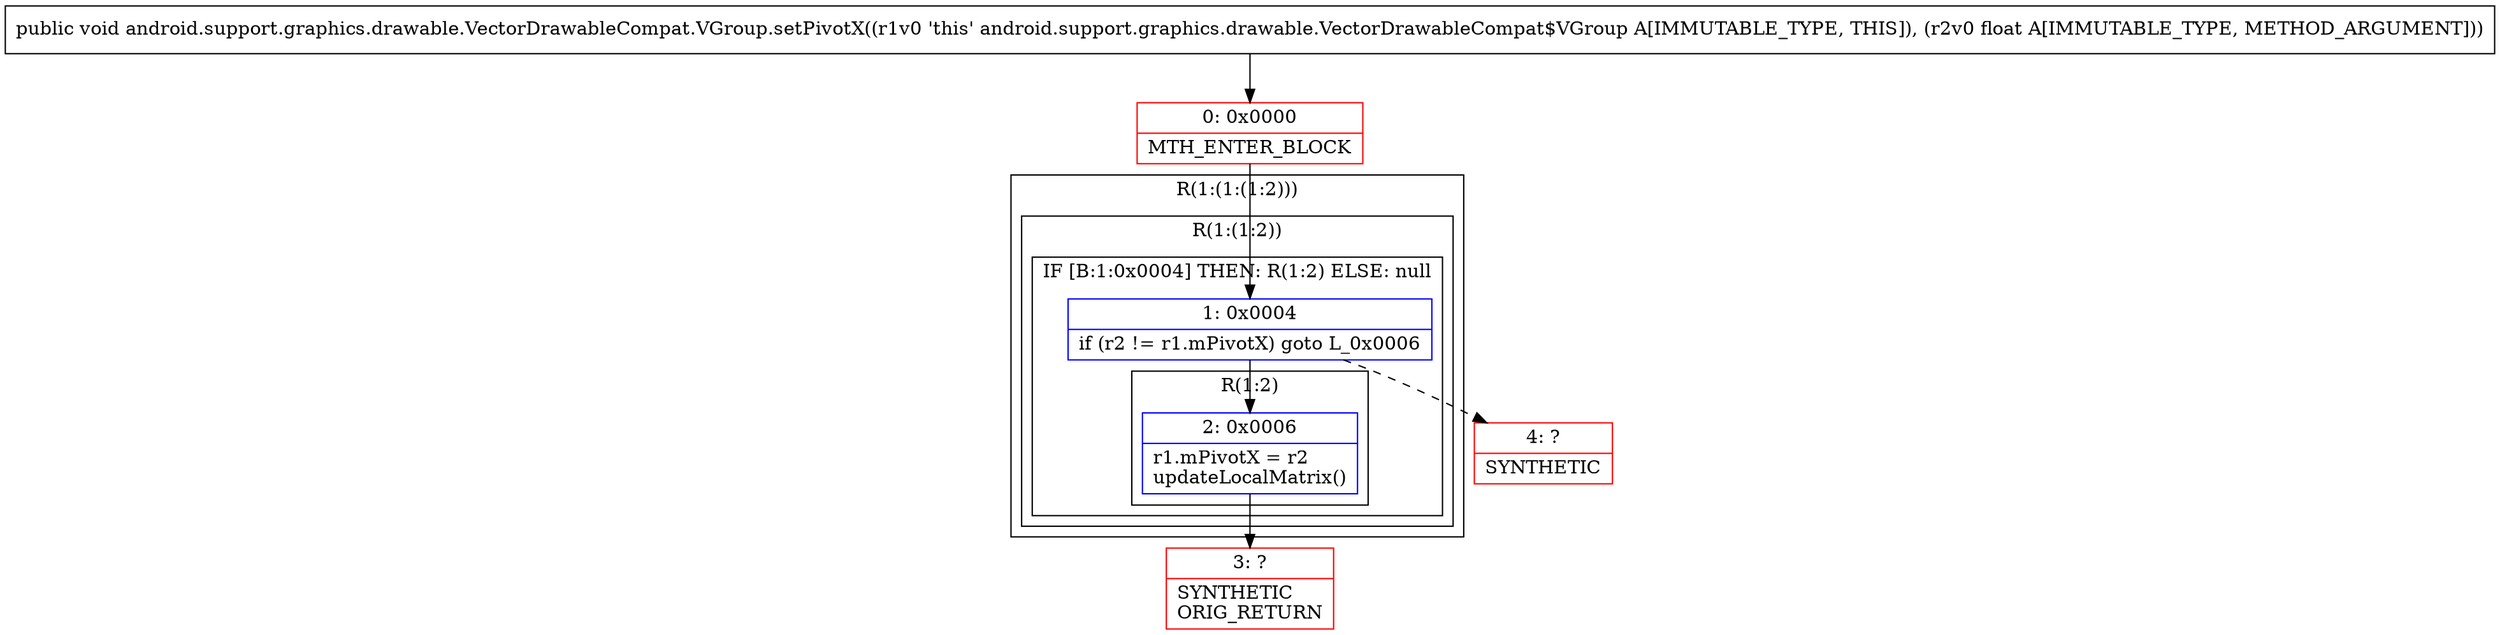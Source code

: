 digraph "CFG forandroid.support.graphics.drawable.VectorDrawableCompat.VGroup.setPivotX(F)V" {
subgraph cluster_Region_920117666 {
label = "R(1:(1:(1:2)))";
node [shape=record,color=blue];
subgraph cluster_Region_1533853580 {
label = "R(1:(1:2))";
node [shape=record,color=blue];
subgraph cluster_IfRegion_1517843134 {
label = "IF [B:1:0x0004] THEN: R(1:2) ELSE: null";
node [shape=record,color=blue];
Node_1 [shape=record,label="{1\:\ 0x0004|if (r2 != r1.mPivotX) goto L_0x0006\l}"];
subgraph cluster_Region_1752365610 {
label = "R(1:2)";
node [shape=record,color=blue];
Node_2 [shape=record,label="{2\:\ 0x0006|r1.mPivotX = r2\lupdateLocalMatrix()\l}"];
}
}
}
}
Node_0 [shape=record,color=red,label="{0\:\ 0x0000|MTH_ENTER_BLOCK\l}"];
Node_3 [shape=record,color=red,label="{3\:\ ?|SYNTHETIC\lORIG_RETURN\l}"];
Node_4 [shape=record,color=red,label="{4\:\ ?|SYNTHETIC\l}"];
MethodNode[shape=record,label="{public void android.support.graphics.drawable.VectorDrawableCompat.VGroup.setPivotX((r1v0 'this' android.support.graphics.drawable.VectorDrawableCompat$VGroup A[IMMUTABLE_TYPE, THIS]), (r2v0 float A[IMMUTABLE_TYPE, METHOD_ARGUMENT])) }"];
MethodNode -> Node_0;
Node_1 -> Node_2;
Node_1 -> Node_4[style=dashed];
Node_2 -> Node_3;
Node_0 -> Node_1;
}

